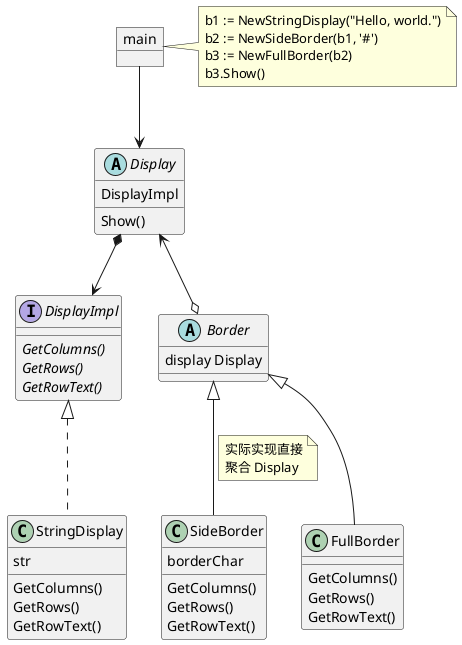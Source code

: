 @startuml
'https://plantuml.com/class-diagram

object main
note right of main
b1 := NewStringDisplay("Hello, world.")
b2 := NewSideBorder(b1, '#')
b3 := NewFullBorder(b2)
b3.Show()
end note
abstract class Display {
    DisplayImpl
    Show()
}
interface DisplayImpl {
    {abstract}GetColumns()
    {abstract}GetRows()
    {abstract}GetRowText()
}
class StringDisplay {
    str
    GetColumns()
    GetRows()
    GetRowText()
}
abstract class Border {
    display Display
}
class SideBorder {
    borderChar
    GetColumns()
    GetRows()
    GetRowText()
}
class FullBorder {
    GetColumns()
    GetRows()
    GetRowText()
}

main --> Display
Display *--> DisplayImpl
DisplayImpl <|.. StringDisplay
Display <--o Border
Border <|-- SideBorder
note right on link: 实际实现直接\n聚合 Display
Border <|-- FullBorder

@enduml